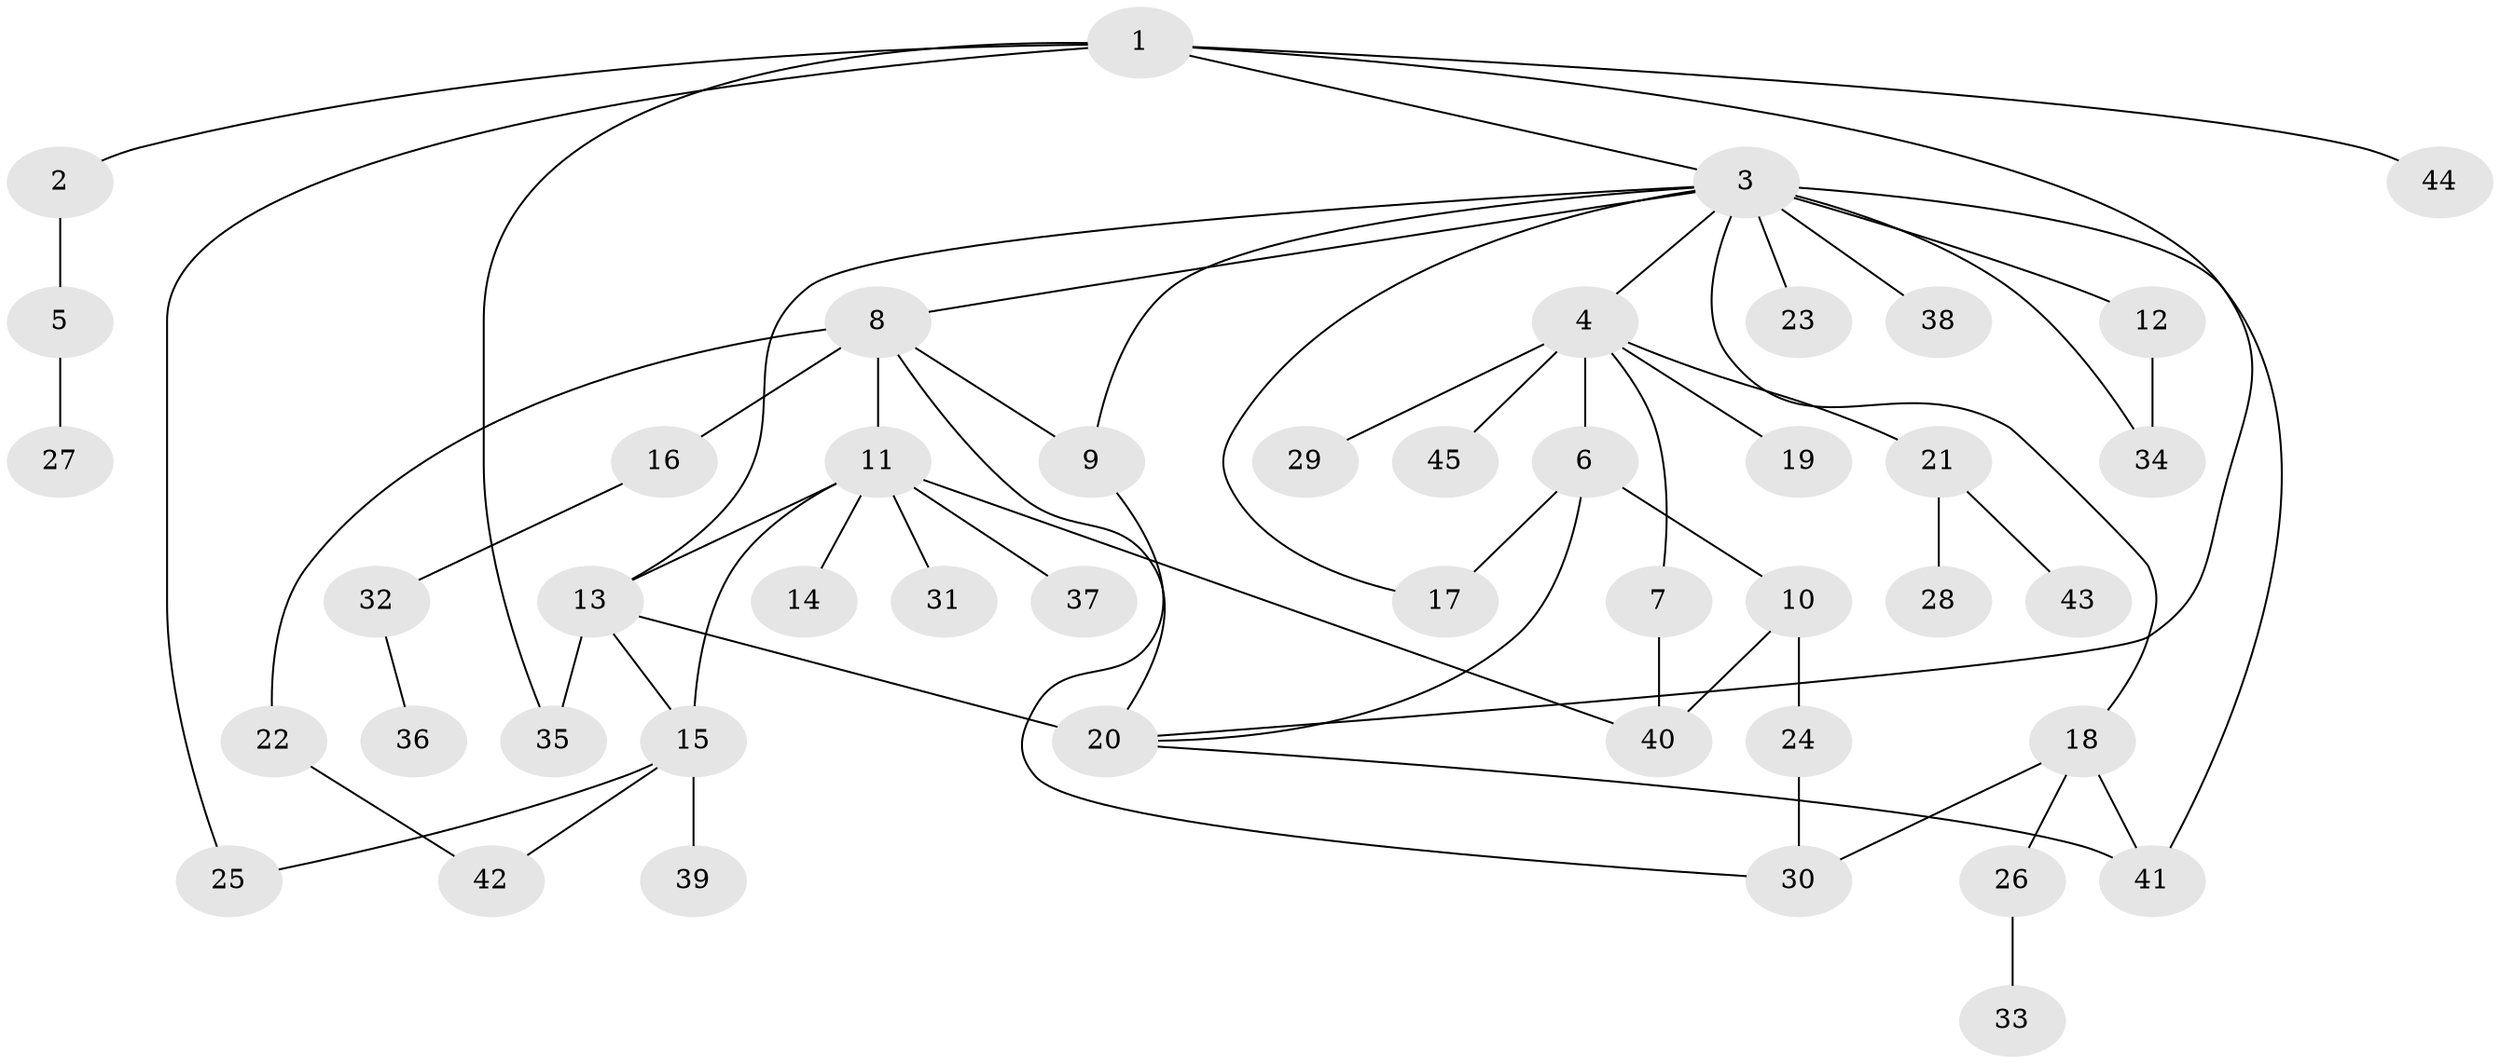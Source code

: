 // original degree distribution, {7: 0.011111111111111112, 2: 0.23333333333333334, 15: 0.011111111111111112, 8: 0.022222222222222223, 5: 0.03333333333333333, 3: 0.13333333333333333, 1: 0.4888888888888889, 9: 0.011111111111111112, 14: 0.011111111111111112, 6: 0.011111111111111112, 4: 0.03333333333333333}
// Generated by graph-tools (version 1.1) at 2025/35/03/09/25 02:35:19]
// undirected, 45 vertices, 61 edges
graph export_dot {
graph [start="1"]
  node [color=gray90,style=filled];
  1;
  2;
  3;
  4;
  5;
  6;
  7;
  8;
  9;
  10;
  11;
  12;
  13;
  14;
  15;
  16;
  17;
  18;
  19;
  20;
  21;
  22;
  23;
  24;
  25;
  26;
  27;
  28;
  29;
  30;
  31;
  32;
  33;
  34;
  35;
  36;
  37;
  38;
  39;
  40;
  41;
  42;
  43;
  44;
  45;
  1 -- 2 [weight=1.0];
  1 -- 3 [weight=1.0];
  1 -- 20 [weight=1.0];
  1 -- 25 [weight=1.0];
  1 -- 35 [weight=1.0];
  1 -- 44 [weight=1.0];
  2 -- 5 [weight=1.0];
  3 -- 4 [weight=1.0];
  3 -- 8 [weight=1.0];
  3 -- 9 [weight=1.0];
  3 -- 12 [weight=3.0];
  3 -- 13 [weight=1.0];
  3 -- 17 [weight=1.0];
  3 -- 18 [weight=1.0];
  3 -- 23 [weight=1.0];
  3 -- 34 [weight=1.0];
  3 -- 38 [weight=1.0];
  3 -- 41 [weight=1.0];
  4 -- 6 [weight=1.0];
  4 -- 7 [weight=1.0];
  4 -- 19 [weight=1.0];
  4 -- 21 [weight=1.0];
  4 -- 29 [weight=1.0];
  4 -- 45 [weight=1.0];
  5 -- 27 [weight=1.0];
  6 -- 10 [weight=1.0];
  6 -- 17 [weight=1.0];
  6 -- 20 [weight=1.0];
  7 -- 40 [weight=1.0];
  8 -- 9 [weight=1.0];
  8 -- 11 [weight=1.0];
  8 -- 16 [weight=3.0];
  8 -- 20 [weight=1.0];
  8 -- 22 [weight=1.0];
  9 -- 30 [weight=1.0];
  10 -- 24 [weight=2.0];
  10 -- 40 [weight=1.0];
  11 -- 13 [weight=1.0];
  11 -- 14 [weight=1.0];
  11 -- 15 [weight=1.0];
  11 -- 31 [weight=1.0];
  11 -- 37 [weight=1.0];
  11 -- 40 [weight=1.0];
  12 -- 34 [weight=1.0];
  13 -- 15 [weight=1.0];
  13 -- 20 [weight=9.0];
  13 -- 35 [weight=1.0];
  15 -- 25 [weight=1.0];
  15 -- 39 [weight=1.0];
  15 -- 42 [weight=1.0];
  16 -- 32 [weight=1.0];
  18 -- 26 [weight=1.0];
  18 -- 30 [weight=1.0];
  18 -- 41 [weight=1.0];
  20 -- 41 [weight=1.0];
  21 -- 28 [weight=1.0];
  21 -- 43 [weight=1.0];
  22 -- 42 [weight=1.0];
  24 -- 30 [weight=1.0];
  26 -- 33 [weight=2.0];
  32 -- 36 [weight=1.0];
}
